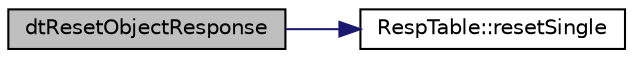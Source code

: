 digraph "dtResetObjectResponse"
{
  edge [fontname="Helvetica",fontsize="10",labelfontname="Helvetica",labelfontsize="10"];
  node [fontname="Helvetica",fontsize="10",shape=record];
  rankdir="LR";
  Node1 [label="dtResetObjectResponse",height=0.2,width=0.4,color="black", fillcolor="grey75", style="filled", fontcolor="black"];
  Node1 -> Node2 [color="midnightblue",fontsize="10",style="solid",fontname="Helvetica"];
  Node2 [label="RespTable::resetSingle",height=0.2,width=0.4,color="black", fillcolor="white", style="filled",URL="$class_resp_table.html#a4a87f55965c3776bc463c75926a13765"];
}
